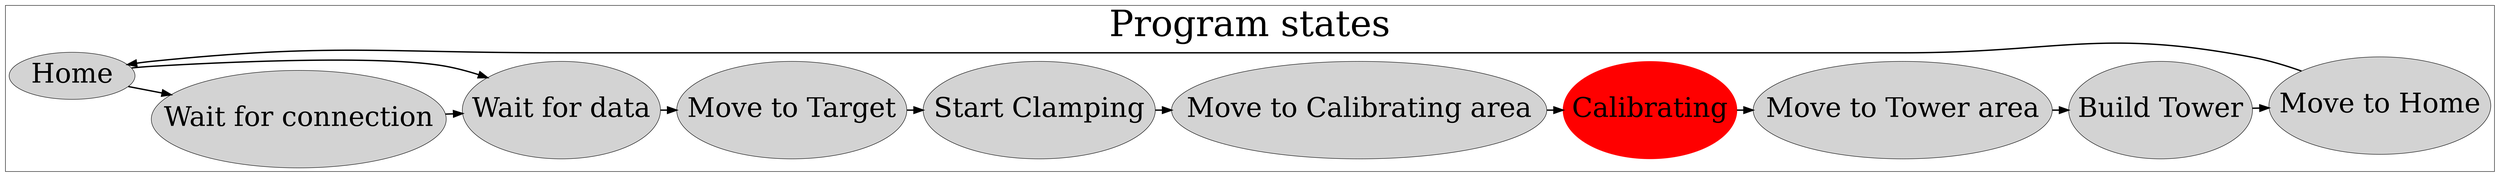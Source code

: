 digraph G {
    rankdir=LR;
    edge[arrowsize=2;penwidth="3"]
    subgraph cluster1 {
        graph[height = 20; width = 20;]
        label="Program states";
        scale=2.0;
        fontsize= "80"
        rank=same;
        
        node[style = filled;fontsize = "60";height = 3;width = 1.5;]
        program_state_1 [label = "Home";height = 1.3;width = 1.5;];
        program_state_2 [label = "Wait for connection";]
        program_state_3 [label = "Wait for data";]
        program_state_4 [label = "Start Clamping";]
        action_state_1 [label = "Move to Target";]
        program_state_5 [label = "Calibrating";color = red]
        program_state_6 [label = "Build Tower";]
        action_state_2 [label = "Move to Calibrating area";];
        action_state_3 [label = "Move to Tower area";];
        action_state_4 [label = "Move to Home";];
        
    

        program_state_1 -> program_state_2 -> program_state_3 -> action_state_1-> program_state_4 ;
        program_state_4-> action_state_2 -> program_state_5->action_state_3-> program_state_6-> action_state_4;

    }

    action_state_4-> program_state_1 ;
    program_state_1 -> program_state_3;

}
